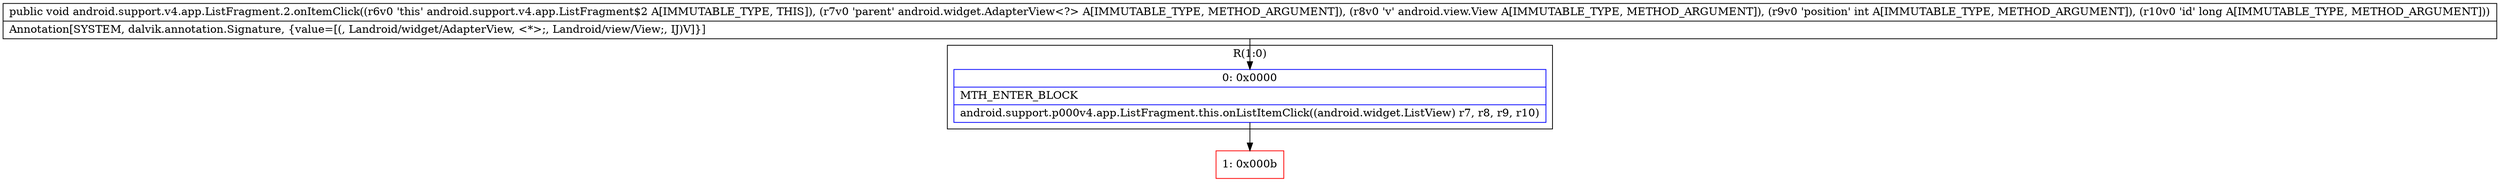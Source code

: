 digraph "CFG forandroid.support.v4.app.ListFragment.2.onItemClick(Landroid\/widget\/AdapterView;Landroid\/view\/View;IJ)V" {
subgraph cluster_Region_1128408504 {
label = "R(1:0)";
node [shape=record,color=blue];
Node_0 [shape=record,label="{0\:\ 0x0000|MTH_ENTER_BLOCK\l|android.support.p000v4.app.ListFragment.this.onListItemClick((android.widget.ListView) r7, r8, r9, r10)\l}"];
}
Node_1 [shape=record,color=red,label="{1\:\ 0x000b}"];
MethodNode[shape=record,label="{public void android.support.v4.app.ListFragment.2.onItemClick((r6v0 'this' android.support.v4.app.ListFragment$2 A[IMMUTABLE_TYPE, THIS]), (r7v0 'parent' android.widget.AdapterView\<?\> A[IMMUTABLE_TYPE, METHOD_ARGUMENT]), (r8v0 'v' android.view.View A[IMMUTABLE_TYPE, METHOD_ARGUMENT]), (r9v0 'position' int A[IMMUTABLE_TYPE, METHOD_ARGUMENT]), (r10v0 'id' long A[IMMUTABLE_TYPE, METHOD_ARGUMENT]))  | Annotation[SYSTEM, dalvik.annotation.Signature, \{value=[(, Landroid\/widget\/AdapterView, \<*\>;, Landroid\/view\/View;, IJ)V]\}]\l}"];
MethodNode -> Node_0;
Node_0 -> Node_1;
}

